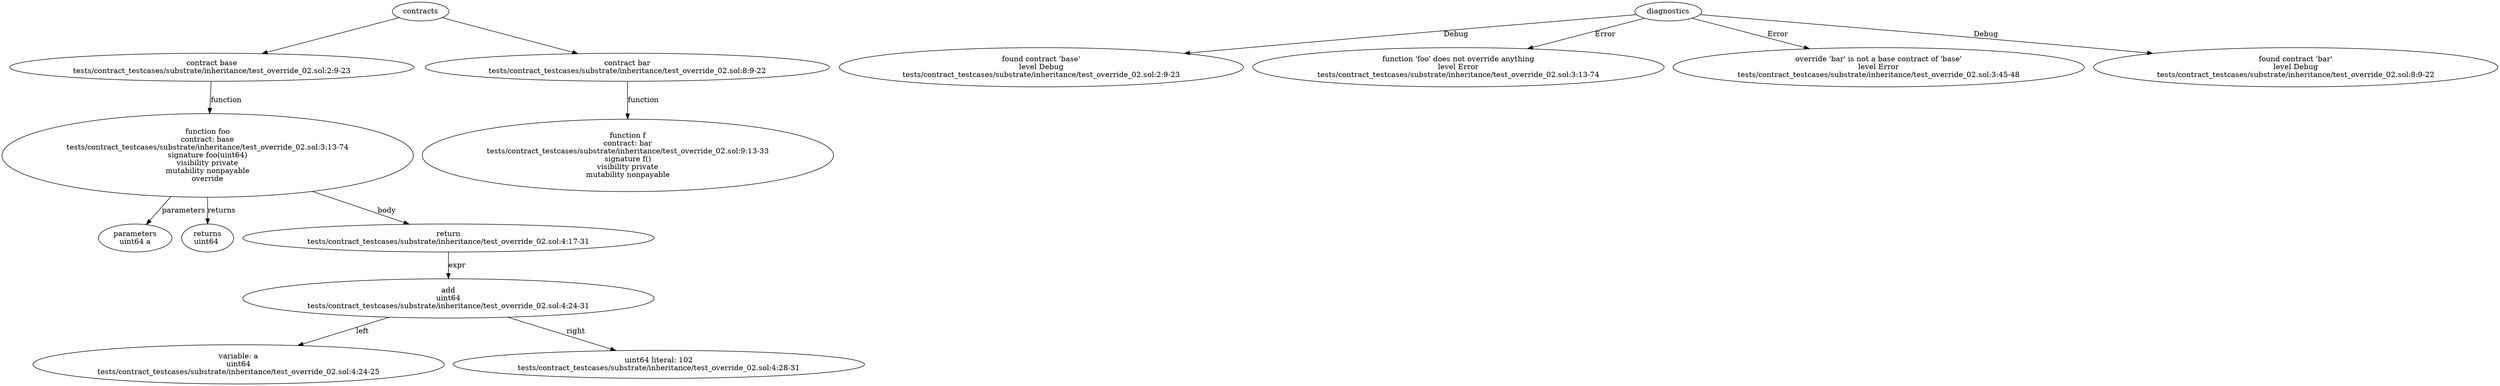 strict digraph "tests/contract_testcases/substrate/inheritance/test_override_02.sol" {
	contract [label="contract base\ntests/contract_testcases/substrate/inheritance/test_override_02.sol:2:9-23"]
	foo [label="function foo\ncontract: base\ntests/contract_testcases/substrate/inheritance/test_override_02.sol:3:13-74\nsignature foo(uint64)\nvisibility private\nmutability nonpayable\noverride"]
	parameters [label="parameters\nuint64 a"]
	returns [label="returns\nuint64 "]
	return [label="return\ntests/contract_testcases/substrate/inheritance/test_override_02.sol:4:17-31"]
	add [label="add\nuint64\ntests/contract_testcases/substrate/inheritance/test_override_02.sol:4:24-31"]
	variable [label="variable: a\nuint64\ntests/contract_testcases/substrate/inheritance/test_override_02.sol:4:24-25"]
	number_literal [label="uint64 literal: 102\ntests/contract_testcases/substrate/inheritance/test_override_02.sol:4:28-31"]
	contract_9 [label="contract bar\ntests/contract_testcases/substrate/inheritance/test_override_02.sol:8:9-22"]
	f [label="function f\ncontract: bar\ntests/contract_testcases/substrate/inheritance/test_override_02.sol:9:13-33\nsignature f()\nvisibility private\nmutability nonpayable"]
	diagnostic [label="found contract 'base'\nlevel Debug\ntests/contract_testcases/substrate/inheritance/test_override_02.sol:2:9-23"]
	diagnostic_13 [label="function 'foo' does not override anything\nlevel Error\ntests/contract_testcases/substrate/inheritance/test_override_02.sol:3:13-74"]
	diagnostic_14 [label="override 'bar' is not a base contract of 'base'\nlevel Error\ntests/contract_testcases/substrate/inheritance/test_override_02.sol:3:45-48"]
	diagnostic_15 [label="found contract 'bar'\nlevel Debug\ntests/contract_testcases/substrate/inheritance/test_override_02.sol:8:9-22"]
	contracts -> contract
	contract -> foo [label="function"]
	foo -> parameters [label="parameters"]
	foo -> returns [label="returns"]
	foo -> return [label="body"]
	return -> add [label="expr"]
	add -> variable [label="left"]
	add -> number_literal [label="right"]
	contracts -> contract_9
	contract_9 -> f [label="function"]
	diagnostics -> diagnostic [label="Debug"]
	diagnostics -> diagnostic_13 [label="Error"]
	diagnostics -> diagnostic_14 [label="Error"]
	diagnostics -> diagnostic_15 [label="Debug"]
}
